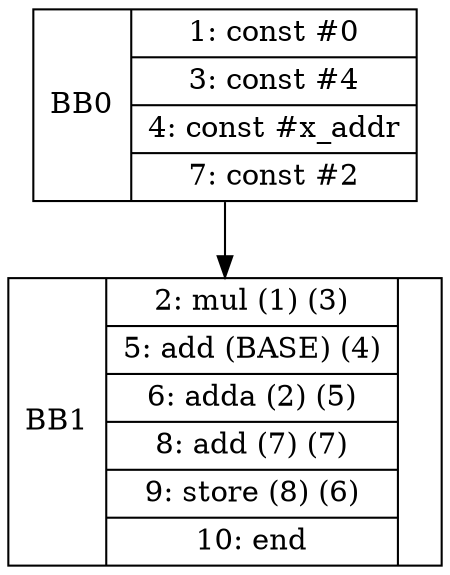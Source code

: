 digraph G {
bb0 [shape=record, label="<b>BB0 | {1: const #0|3: const #4|4: const #x_addr|7: const #2}"];
bb1 [shape=record, label="<b>BB1 | {2: mul (1) (3)|5: add (BASE) (4)|6: adda (2) (5)|8: add (7) (7)|9: store (8) (6)|10: end}| {}"];
bb0:s -> bb1:n ;
}